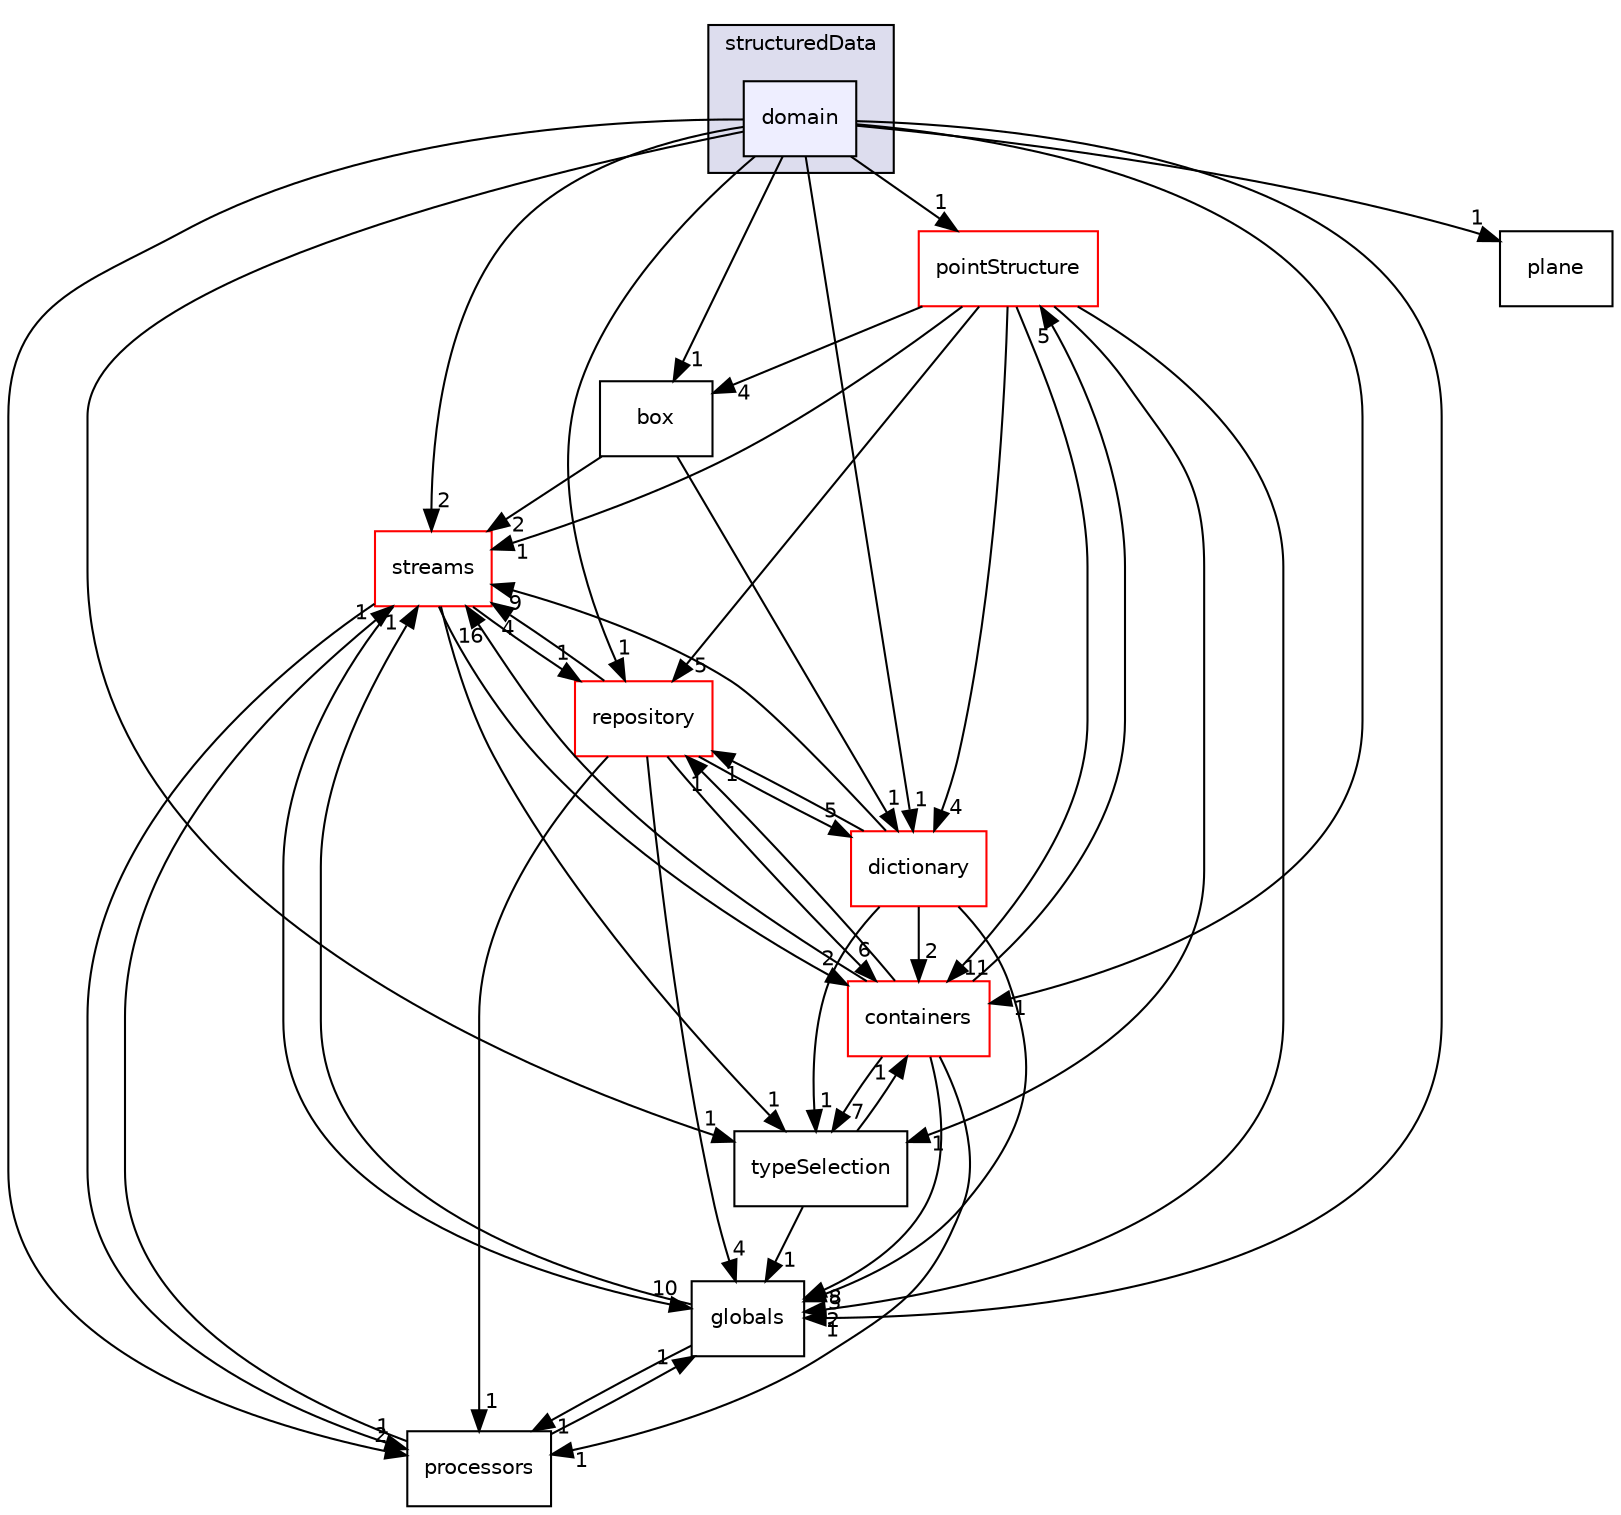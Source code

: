 digraph "src/phasicFlow/structuredData/domain" {
  compound=true
  node [ fontsize="10", fontname="Helvetica"];
  edge [ labelfontsize="10", labelfontname="Helvetica"];
  subgraph clusterdir_0b265ec0eb5bc5fbad75b6fd7b5b024b {
    graph [ bgcolor="#ddddee", pencolor="black", label="structuredData" fontname="Helvetica", fontsize="10", URL="dir_0b265ec0eb5bc5fbad75b6fd7b5b024b.html"]
  dir_7ddf0db04b1f8c07b603f7fe8bfa0b22 [shape=box, label="domain", style="filled", fillcolor="#eeeeff", pencolor="black", URL="dir_7ddf0db04b1f8c07b603f7fe8bfa0b22.html"];
  }
  dir_40d089f5b6543888409b0c9c3858ee92 [shape=box label="pointStructure" fillcolor="white" style="filled" color="red" URL="dir_40d089f5b6543888409b0c9c3858ee92.html"];
  dir_8caeaba7147666fb9290d1d9295588c4 [shape=box label="plane" URL="dir_8caeaba7147666fb9290d1d9295588c4.html"];
  dir_e8a9bd8d4c80a50a4f7c200c882d5c23 [shape=box label="box" URL="dir_e8a9bd8d4c80a50a4f7c200c882d5c23.html"];
  dir_8a09dd5b7fce343a5c545316ddba4e1b [shape=box label="repository" fillcolor="white" style="filled" color="red" URL="dir_8a09dd5b7fce343a5c545316ddba4e1b.html"];
  dir_5f6559faa080c0b07ec2a71fd7e912fc [shape=box label="globals" URL="dir_5f6559faa080c0b07ec2a71fd7e912fc.html"];
  dir_b13948a90891cb8a59f39ab8c50a8102 [shape=box label="streams" fillcolor="white" style="filled" color="red" URL="dir_b13948a90891cb8a59f39ab8c50a8102.html"];
  dir_4419dd78bee2bde1362d842a02bd0463 [shape=box label="typeSelection" URL="dir_4419dd78bee2bde1362d842a02bd0463.html"];
  dir_34158545141e9eddb40c2ebf02b2a9c2 [shape=box label="processors" URL="dir_34158545141e9eddb40c2ebf02b2a9c2.html"];
  dir_74a3bd5d559eb2469f344a26dc365ad0 [shape=box label="containers" fillcolor="white" style="filled" color="red" URL="dir_74a3bd5d559eb2469f344a26dc365ad0.html"];
  dir_1220c712ed5f98fd84ba71b4848374db [shape=box label="dictionary" fillcolor="white" style="filled" color="red" URL="dir_1220c712ed5f98fd84ba71b4848374db.html"];
  dir_40d089f5b6543888409b0c9c3858ee92->dir_e8a9bd8d4c80a50a4f7c200c882d5c23 [headlabel="4", labeldistance=1.5 headhref="dir_000161_000146.html"];
  dir_40d089f5b6543888409b0c9c3858ee92->dir_8a09dd5b7fce343a5c545316ddba4e1b [headlabel="5", labeldistance=1.5 headhref="dir_000161_000124.html"];
  dir_40d089f5b6543888409b0c9c3858ee92->dir_5f6559faa080c0b07ec2a71fd7e912fc [headlabel="2", labeldistance=1.5 headhref="dir_000161_000117.html"];
  dir_40d089f5b6543888409b0c9c3858ee92->dir_b13948a90891cb8a59f39ab8c50a8102 [headlabel="1", labeldistance=1.5 headhref="dir_000161_000131.html"];
  dir_40d089f5b6543888409b0c9c3858ee92->dir_4419dd78bee2bde1362d842a02bd0463 [headlabel="1", labeldistance=1.5 headhref="dir_000161_000179.html"];
  dir_40d089f5b6543888409b0c9c3858ee92->dir_74a3bd5d559eb2469f344a26dc365ad0 [headlabel="11", labeldistance=1.5 headhref="dir_000161_000084.html"];
  dir_40d089f5b6543888409b0c9c3858ee92->dir_1220c712ed5f98fd84ba71b4848374db [headlabel="4", labeldistance=1.5 headhref="dir_000161_000112.html"];
  dir_e8a9bd8d4c80a50a4f7c200c882d5c23->dir_b13948a90891cb8a59f39ab8c50a8102 [headlabel="2", labeldistance=1.5 headhref="dir_000146_000131.html"];
  dir_e8a9bd8d4c80a50a4f7c200c882d5c23->dir_1220c712ed5f98fd84ba71b4848374db [headlabel="1", labeldistance=1.5 headhref="dir_000146_000112.html"];
  dir_8a09dd5b7fce343a5c545316ddba4e1b->dir_5f6559faa080c0b07ec2a71fd7e912fc [headlabel="4", labeldistance=1.5 headhref="dir_000124_000117.html"];
  dir_8a09dd5b7fce343a5c545316ddba4e1b->dir_b13948a90891cb8a59f39ab8c50a8102 [headlabel="4", labeldistance=1.5 headhref="dir_000124_000131.html"];
  dir_8a09dd5b7fce343a5c545316ddba4e1b->dir_34158545141e9eddb40c2ebf02b2a9c2 [headlabel="1", labeldistance=1.5 headhref="dir_000124_000119.html"];
  dir_8a09dd5b7fce343a5c545316ddba4e1b->dir_74a3bd5d559eb2469f344a26dc365ad0 [headlabel="6", labeldistance=1.5 headhref="dir_000124_000084.html"];
  dir_8a09dd5b7fce343a5c545316ddba4e1b->dir_1220c712ed5f98fd84ba71b4848374db [headlabel="5", labeldistance=1.5 headhref="dir_000124_000112.html"];
  dir_7ddf0db04b1f8c07b603f7fe8bfa0b22->dir_40d089f5b6543888409b0c9c3858ee92 [headlabel="1", labeldistance=1.5 headhref="dir_000148_000161.html"];
  dir_7ddf0db04b1f8c07b603f7fe8bfa0b22->dir_8caeaba7147666fb9290d1d9295588c4 [headlabel="1", labeldistance=1.5 headhref="dir_000148_000160.html"];
  dir_7ddf0db04b1f8c07b603f7fe8bfa0b22->dir_e8a9bd8d4c80a50a4f7c200c882d5c23 [headlabel="1", labeldistance=1.5 headhref="dir_000148_000146.html"];
  dir_7ddf0db04b1f8c07b603f7fe8bfa0b22->dir_8a09dd5b7fce343a5c545316ddba4e1b [headlabel="1", labeldistance=1.5 headhref="dir_000148_000124.html"];
  dir_7ddf0db04b1f8c07b603f7fe8bfa0b22->dir_5f6559faa080c0b07ec2a71fd7e912fc [headlabel="1", labeldistance=1.5 headhref="dir_000148_000117.html"];
  dir_7ddf0db04b1f8c07b603f7fe8bfa0b22->dir_b13948a90891cb8a59f39ab8c50a8102 [headlabel="2", labeldistance=1.5 headhref="dir_000148_000131.html"];
  dir_7ddf0db04b1f8c07b603f7fe8bfa0b22->dir_4419dd78bee2bde1362d842a02bd0463 [headlabel="1", labeldistance=1.5 headhref="dir_000148_000179.html"];
  dir_7ddf0db04b1f8c07b603f7fe8bfa0b22->dir_34158545141e9eddb40c2ebf02b2a9c2 [headlabel="2", labeldistance=1.5 headhref="dir_000148_000119.html"];
  dir_7ddf0db04b1f8c07b603f7fe8bfa0b22->dir_74a3bd5d559eb2469f344a26dc365ad0 [headlabel="1", labeldistance=1.5 headhref="dir_000148_000084.html"];
  dir_7ddf0db04b1f8c07b603f7fe8bfa0b22->dir_1220c712ed5f98fd84ba71b4848374db [headlabel="1", labeldistance=1.5 headhref="dir_000148_000112.html"];
  dir_5f6559faa080c0b07ec2a71fd7e912fc->dir_b13948a90891cb8a59f39ab8c50a8102 [headlabel="1", labeldistance=1.5 headhref="dir_000117_000131.html"];
  dir_5f6559faa080c0b07ec2a71fd7e912fc->dir_34158545141e9eddb40c2ebf02b2a9c2 [headlabel="1", labeldistance=1.5 headhref="dir_000117_000119.html"];
  dir_b13948a90891cb8a59f39ab8c50a8102->dir_8a09dd5b7fce343a5c545316ddba4e1b [headlabel="1", labeldistance=1.5 headhref="dir_000131_000124.html"];
  dir_b13948a90891cb8a59f39ab8c50a8102->dir_5f6559faa080c0b07ec2a71fd7e912fc [headlabel="10", labeldistance=1.5 headhref="dir_000131_000117.html"];
  dir_b13948a90891cb8a59f39ab8c50a8102->dir_4419dd78bee2bde1362d842a02bd0463 [headlabel="1", labeldistance=1.5 headhref="dir_000131_000179.html"];
  dir_b13948a90891cb8a59f39ab8c50a8102->dir_34158545141e9eddb40c2ebf02b2a9c2 [headlabel="1", labeldistance=1.5 headhref="dir_000131_000119.html"];
  dir_b13948a90891cb8a59f39ab8c50a8102->dir_74a3bd5d559eb2469f344a26dc365ad0 [headlabel="2", labeldistance=1.5 headhref="dir_000131_000084.html"];
  dir_4419dd78bee2bde1362d842a02bd0463->dir_5f6559faa080c0b07ec2a71fd7e912fc [headlabel="1", labeldistance=1.5 headhref="dir_000179_000117.html"];
  dir_4419dd78bee2bde1362d842a02bd0463->dir_74a3bd5d559eb2469f344a26dc365ad0 [headlabel="1", labeldistance=1.5 headhref="dir_000179_000084.html"];
  dir_34158545141e9eddb40c2ebf02b2a9c2->dir_5f6559faa080c0b07ec2a71fd7e912fc [headlabel="1", labeldistance=1.5 headhref="dir_000119_000117.html"];
  dir_34158545141e9eddb40c2ebf02b2a9c2->dir_b13948a90891cb8a59f39ab8c50a8102 [headlabel="1", labeldistance=1.5 headhref="dir_000119_000131.html"];
  dir_74a3bd5d559eb2469f344a26dc365ad0->dir_40d089f5b6543888409b0c9c3858ee92 [headlabel="5", labeldistance=1.5 headhref="dir_000084_000161.html"];
  dir_74a3bd5d559eb2469f344a26dc365ad0->dir_8a09dd5b7fce343a5c545316ddba4e1b [headlabel="1", labeldistance=1.5 headhref="dir_000084_000124.html"];
  dir_74a3bd5d559eb2469f344a26dc365ad0->dir_5f6559faa080c0b07ec2a71fd7e912fc [headlabel="8", labeldistance=1.5 headhref="dir_000084_000117.html"];
  dir_74a3bd5d559eb2469f344a26dc365ad0->dir_b13948a90891cb8a59f39ab8c50a8102 [headlabel="16", labeldistance=1.5 headhref="dir_000084_000131.html"];
  dir_74a3bd5d559eb2469f344a26dc365ad0->dir_4419dd78bee2bde1362d842a02bd0463 [headlabel="7", labeldistance=1.5 headhref="dir_000084_000179.html"];
  dir_74a3bd5d559eb2469f344a26dc365ad0->dir_34158545141e9eddb40c2ebf02b2a9c2 [headlabel="1", labeldistance=1.5 headhref="dir_000084_000119.html"];
  dir_1220c712ed5f98fd84ba71b4848374db->dir_8a09dd5b7fce343a5c545316ddba4e1b [headlabel="1", labeldistance=1.5 headhref="dir_000112_000124.html"];
  dir_1220c712ed5f98fd84ba71b4848374db->dir_5f6559faa080c0b07ec2a71fd7e912fc [headlabel="3", labeldistance=1.5 headhref="dir_000112_000117.html"];
  dir_1220c712ed5f98fd84ba71b4848374db->dir_b13948a90891cb8a59f39ab8c50a8102 [headlabel="9", labeldistance=1.5 headhref="dir_000112_000131.html"];
  dir_1220c712ed5f98fd84ba71b4848374db->dir_4419dd78bee2bde1362d842a02bd0463 [headlabel="1", labeldistance=1.5 headhref="dir_000112_000179.html"];
  dir_1220c712ed5f98fd84ba71b4848374db->dir_74a3bd5d559eb2469f344a26dc365ad0 [headlabel="2", labeldistance=1.5 headhref="dir_000112_000084.html"];
}
